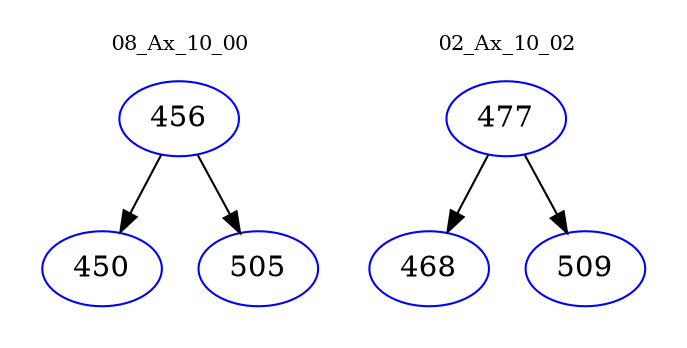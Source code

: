 digraph{
subgraph cluster_0 {
color = white
label = "08_Ax_10_00";
fontsize=10;
T0_456 [label="456", color="blue"]
T0_456 -> T0_450 [color="black"]
T0_450 [label="450", color="blue"]
T0_456 -> T0_505 [color="black"]
T0_505 [label="505", color="blue"]
}
subgraph cluster_1 {
color = white
label = "02_Ax_10_02";
fontsize=10;
T1_477 [label="477", color="blue"]
T1_477 -> T1_468 [color="black"]
T1_468 [label="468", color="blue"]
T1_477 -> T1_509 [color="black"]
T1_509 [label="509", color="blue"]
}
}
